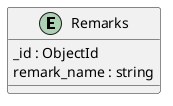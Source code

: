 @startuml Remarks_Diagram

entity "Remarks" as Remarks {
  _id : ObjectId
  remark_name : string
}

@enduml